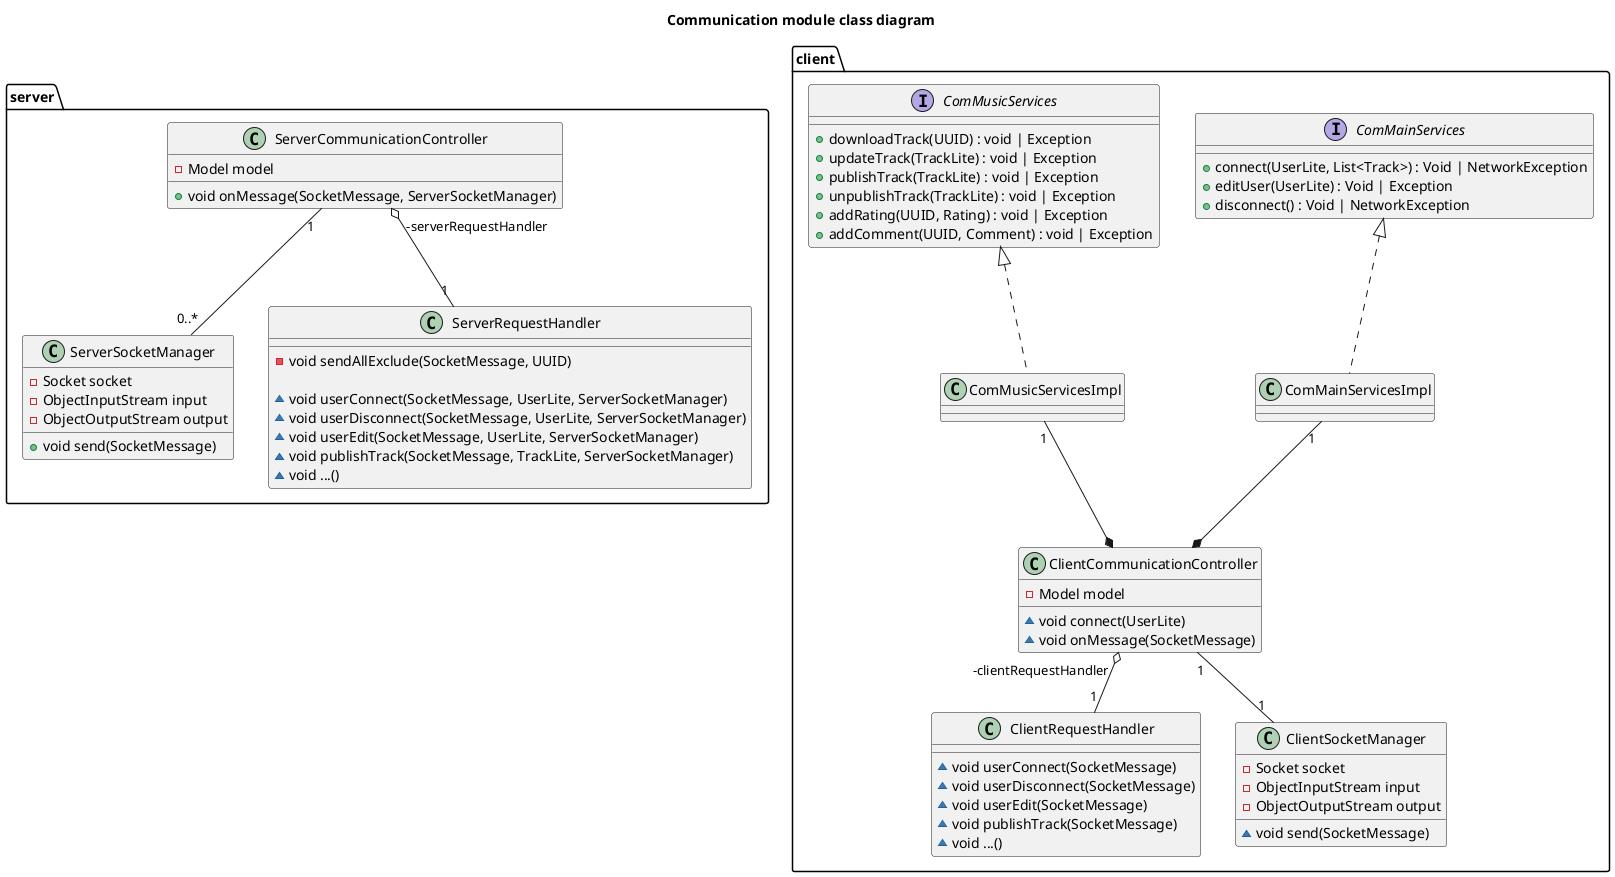@startuml Communication module class diagram
title Communication module class diagram

package server {
    class ServerCommunicationController {
        - Model model
        + void onMessage(SocketMessage, ServerSocketManager)
    }

    class ServerSocketManager {
        - Socket socket
        - ObjectInputStream input
        - ObjectOutputStream output

        + void send(SocketMessage)
    }

    class ServerRequestHandler {
        - void sendAllExclude(SocketMessage, UUID)

        ~ void userConnect(SocketMessage, UserLite, ServerSocketManager)
        ~ void userDisconnect(SocketMessage, UserLite, ServerSocketManager)
        ~ void userEdit(SocketMessage, UserLite, ServerSocketManager)
        ~ void publishTrack(SocketMessage, TrackLite, ServerSocketManager)
        ~ void ...()
    }

    ServerCommunicationController "1" -- "0..*" ServerSocketManager
    ServerCommunicationController "-serverRequestHandler" o-- "    1" ServerRequestHandler

}

package client {
    class ClientCommunicationController {
        - Model model

        ~ void connect(UserLite)
        ~ void onMessage(SocketMessage)
    } 

    class ClientRequestHandler {
        ~ void userConnect(SocketMessage)
        ~ void userDisconnect(SocketMessage)
        ~ void userEdit(SocketMessage)
        ~ void publishTrack(SocketMessage)
        ~ void ...()
    }

    interface ComMainServices  {
        + connect(UserLite, List<Track>) : Void | NetworkException
        + editUser(UserLite) : Void | Exception
        + disconnect() : Void | NetworkException
    }

    interface ComMusicServices {
        + downloadTrack(UUID) : void | Exception
        + updateTrack(TrackLite) : void | Exception
        + publishTrack(TrackLite) : void | Exception
        + unpublishTrack(TrackLite) : void | Exception
        + addRating(UUID, Rating) : void | Exception
        + addComment(UUID, Comment) : void | Exception
    }

    class ComMainServicesImpl implements ComMainServices {
    }

    class ComMusicServicesImpl implements ComMusicServices {
    }

    class ClientSocketManager {
        - Socket socket
        - ObjectInputStream input
        - ObjectOutputStream output

        ~ void send(SocketMessage)
    }

    ClientSocketManager "1" -up- "1" ClientCommunicationController
    ClientCommunicationController "-clientRequestHandler" o-- "1" ClientRequestHandler
    ComMainServicesImpl "1" --*  ClientCommunicationController
    ComMusicServicesImpl "1" --* ClientCommunicationController
    
}
@enduml

